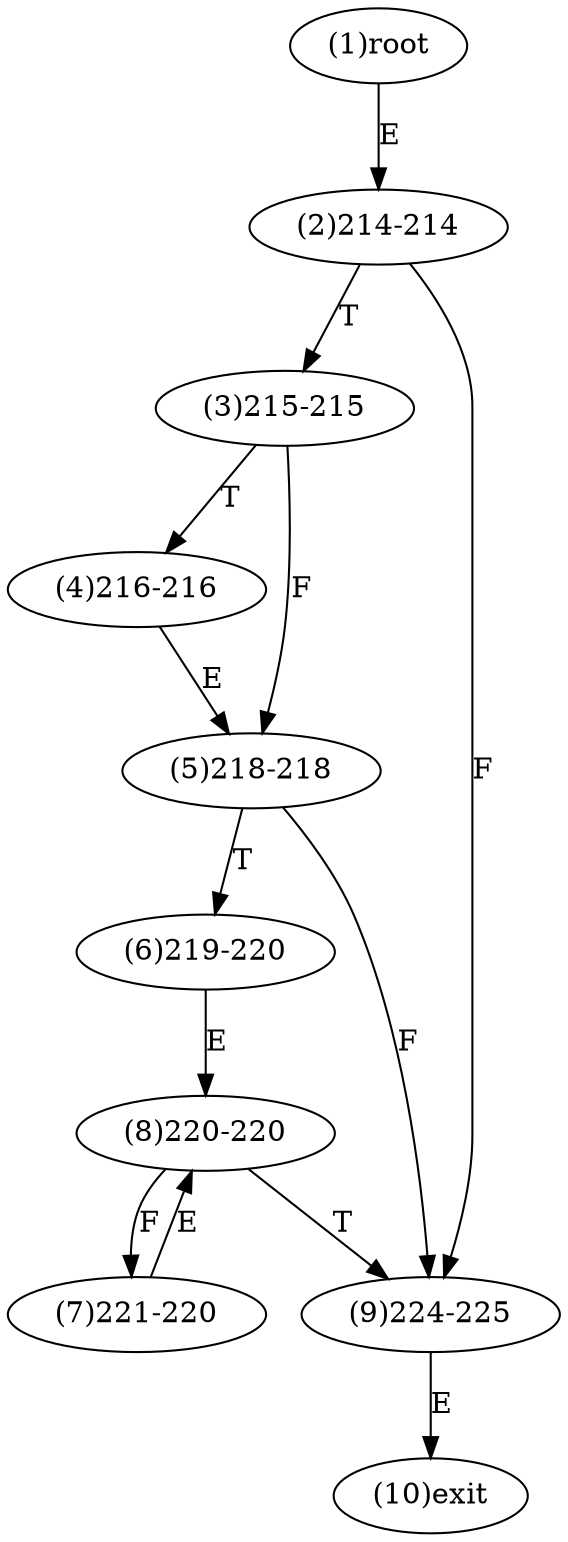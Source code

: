 digraph "" { 
1[ label="(1)root"];
2[ label="(2)214-214"];
3[ label="(3)215-215"];
4[ label="(4)216-216"];
5[ label="(5)218-218"];
6[ label="(6)219-220"];
7[ label="(7)221-220"];
8[ label="(8)220-220"];
9[ label="(9)224-225"];
10[ label="(10)exit"];
1->2[ label="E"];
2->9[ label="F"];
2->3[ label="T"];
3->5[ label="F"];
3->4[ label="T"];
4->5[ label="E"];
5->9[ label="F"];
5->6[ label="T"];
6->8[ label="E"];
7->8[ label="E"];
8->7[ label="F"];
8->9[ label="T"];
9->10[ label="E"];
}